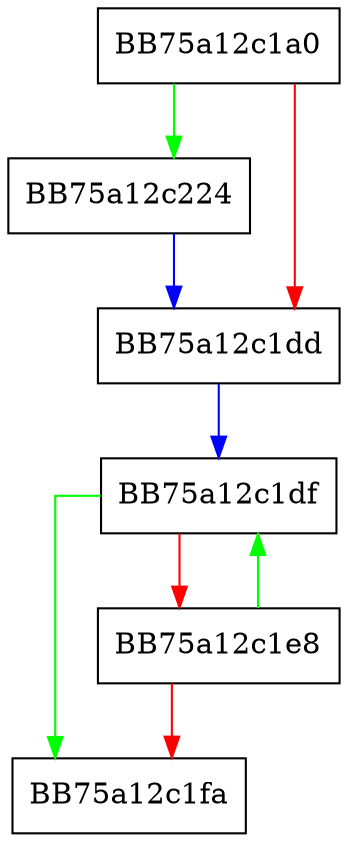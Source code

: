 digraph parse_all {
  node [shape="box"];
  graph [splines=ortho];
  BB75a12c1a0 -> BB75a12c224 [color="green"];
  BB75a12c1a0 -> BB75a12c1dd [color="red"];
  BB75a12c1dd -> BB75a12c1df [color="blue"];
  BB75a12c1df -> BB75a12c1fa [color="green"];
  BB75a12c1df -> BB75a12c1e8 [color="red"];
  BB75a12c1e8 -> BB75a12c1df [color="green"];
  BB75a12c1e8 -> BB75a12c1fa [color="red"];
  BB75a12c224 -> BB75a12c1dd [color="blue"];
}